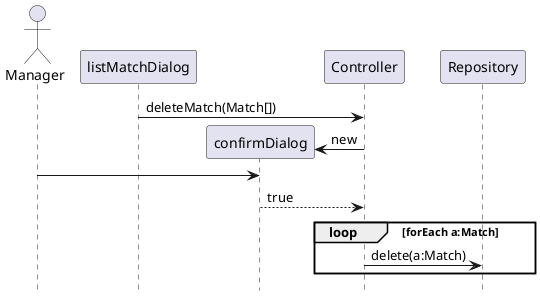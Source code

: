 @startuml 
skinparam shadowing false 
hide footbox
Actor Manager as M 
participant listMatchDialog as L
participant confirmDialog as log 
participant Controller as C
participant Repository as R
L->C:deleteMatch(Match[])
create log
C->log:new
M->log
log-->C:true
 
loop forEach a:Match 
C->R:delete(a:Match)
end 

@enduml